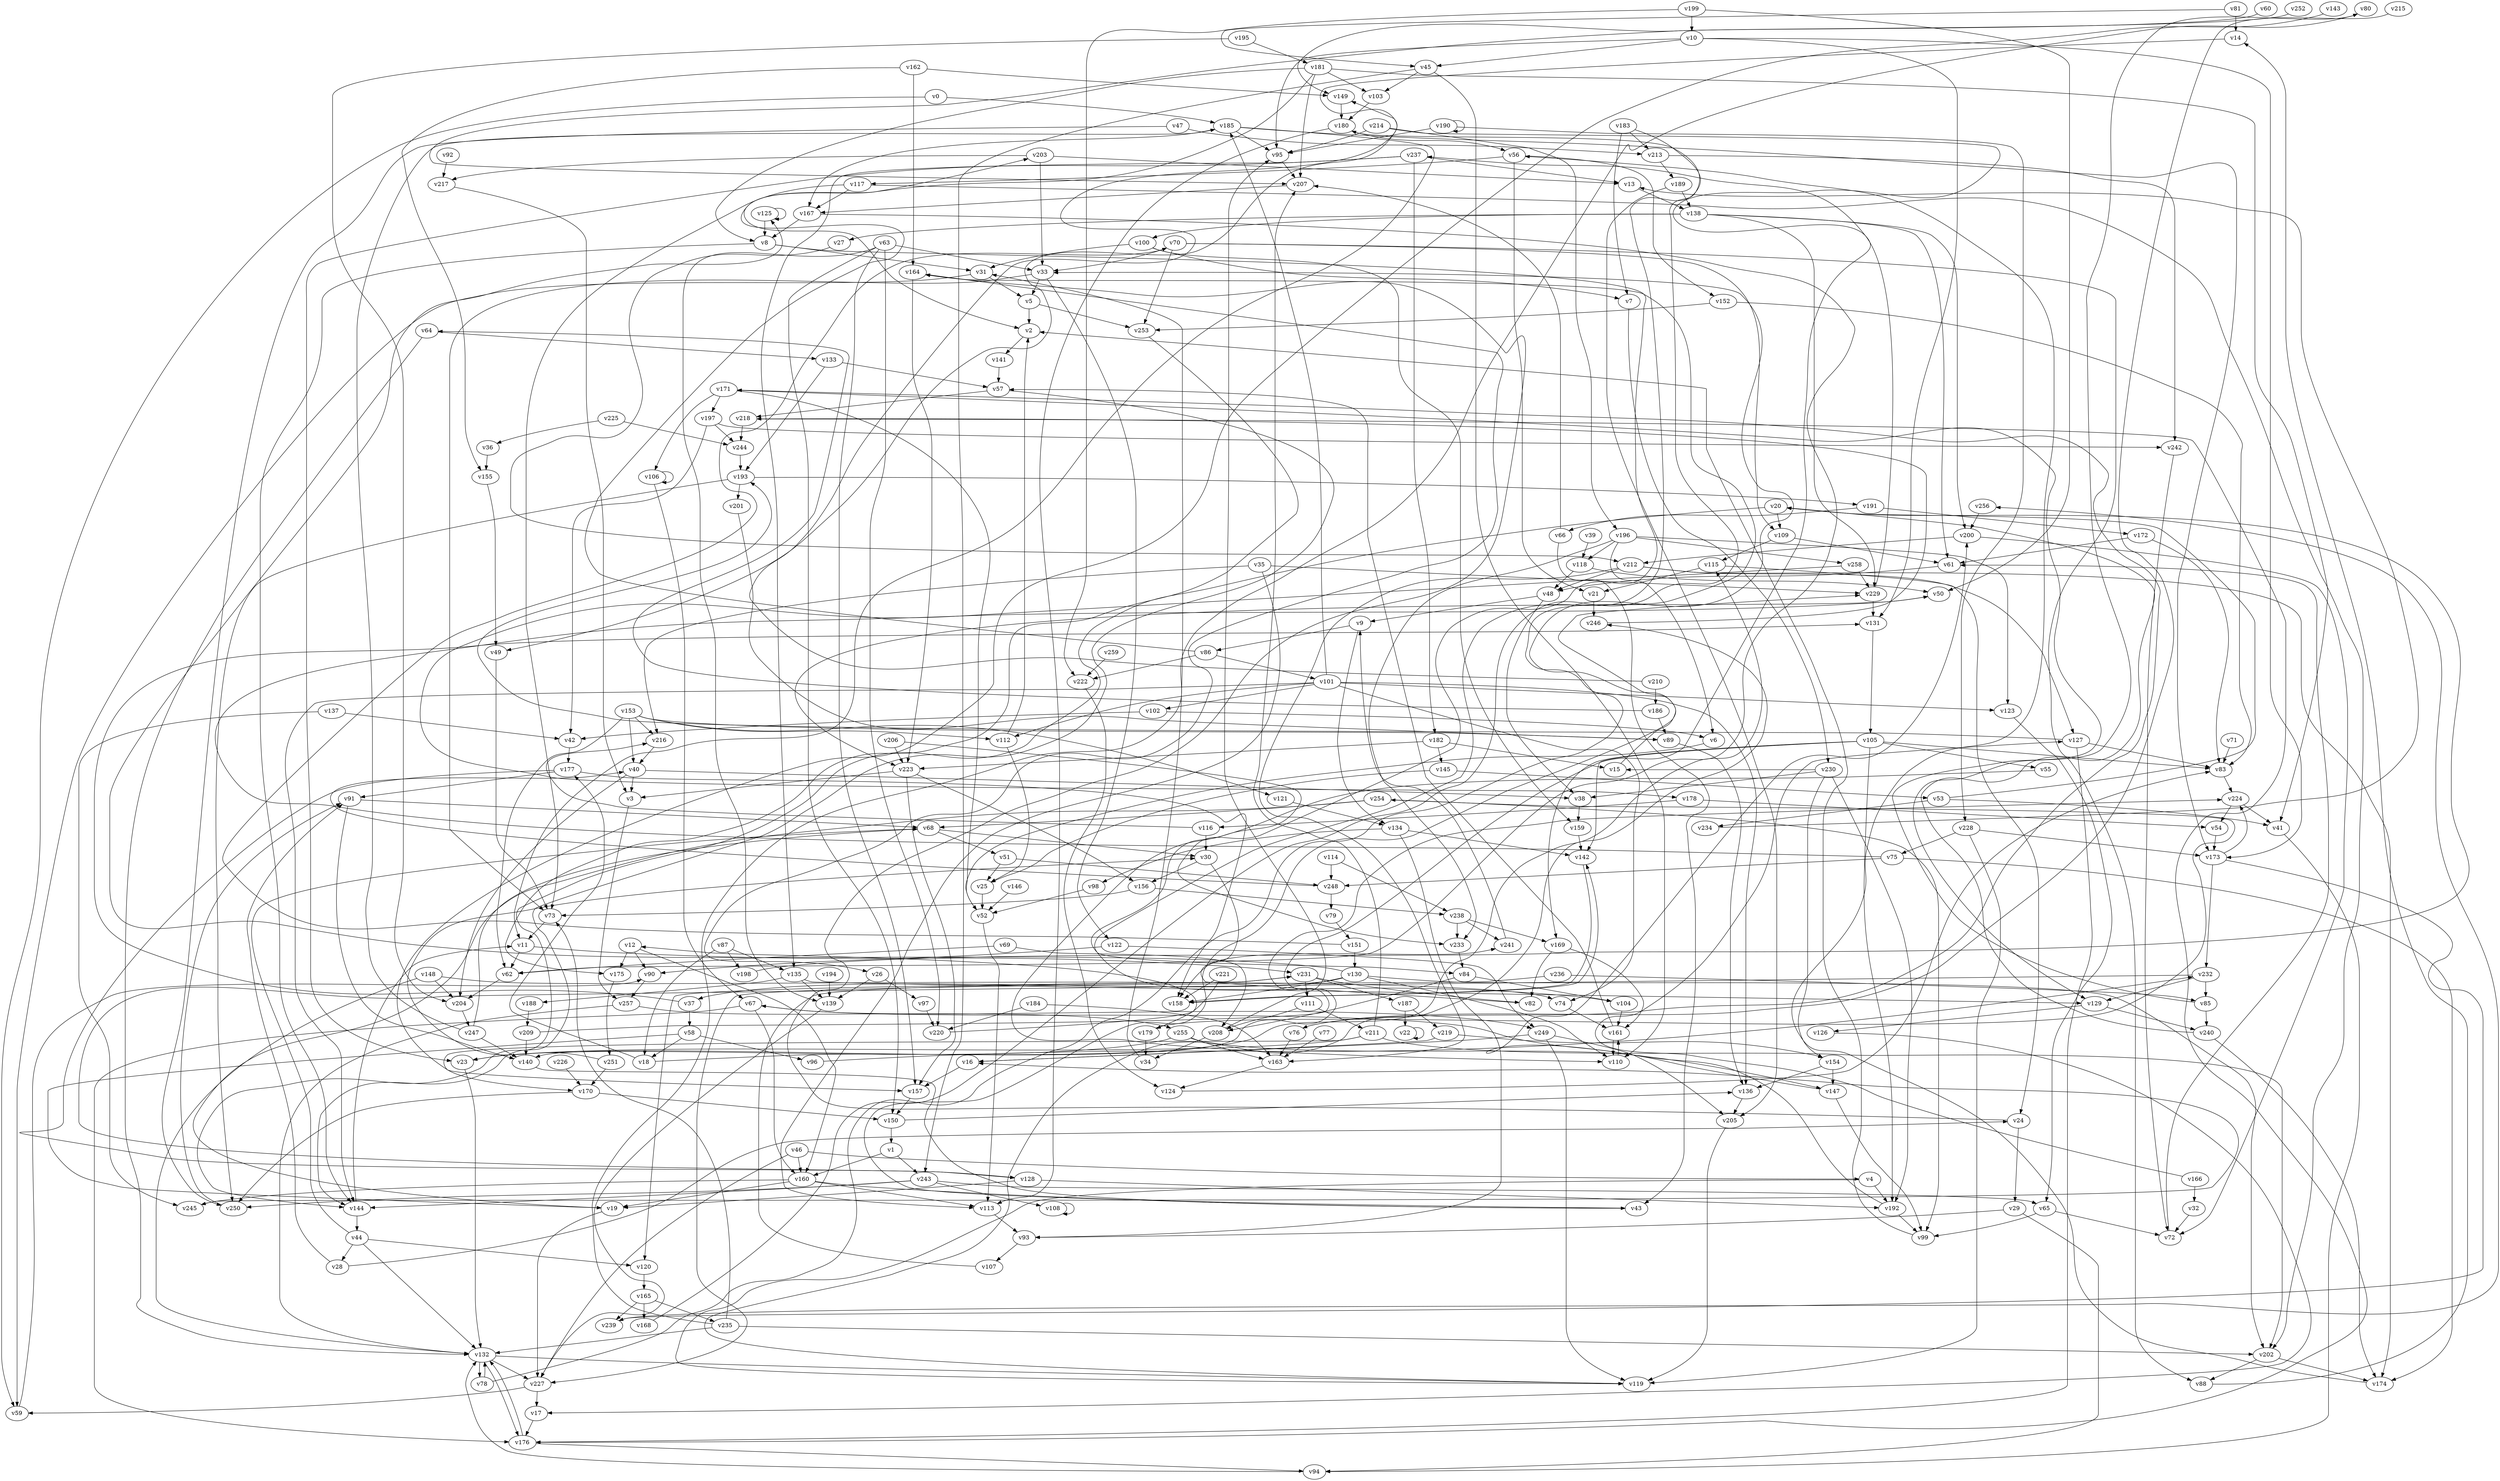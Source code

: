 // Benchmark game 387 - 260 vertices
// time_bound: 32
// targets: v103
digraph G {
    v0 [name="v0", player=0];
    v1 [name="v1", player=0];
    v2 [name="v2", player=1];
    v3 [name="v3", player=0];
    v4 [name="v4", player=0];
    v5 [name="v5", player=1];
    v6 [name="v6", player=0];
    v7 [name="v7", player=1];
    v8 [name="v8", player=1];
    v9 [name="v9", player=1];
    v10 [name="v10", player=0];
    v11 [name="v11", player=0];
    v12 [name="v12", player=1];
    v13 [name="v13", player=1];
    v14 [name="v14", player=0];
    v15 [name="v15", player=1];
    v16 [name="v16", player=1];
    v17 [name="v17", player=1];
    v18 [name="v18", player=0];
    v19 [name="v19", player=1];
    v20 [name="v20", player=1];
    v21 [name="v21", player=0];
    v22 [name="v22", player=1];
    v23 [name="v23", player=1];
    v24 [name="v24", player=0];
    v25 [name="v25", player=1];
    v26 [name="v26", player=0];
    v27 [name="v27", player=1];
    v28 [name="v28", player=0];
    v29 [name="v29", player=0];
    v30 [name="v30", player=1];
    v31 [name="v31", player=1];
    v32 [name="v32", player=0];
    v33 [name="v33", player=1];
    v34 [name="v34", player=0];
    v35 [name="v35", player=1];
    v36 [name="v36", player=0];
    v37 [name="v37", player=0];
    v38 [name="v38", player=0];
    v39 [name="v39", player=0];
    v40 [name="v40", player=0];
    v41 [name="v41", player=1];
    v42 [name="v42", player=0];
    v43 [name="v43", player=1];
    v44 [name="v44", player=0];
    v45 [name="v45", player=1];
    v46 [name="v46", player=0];
    v47 [name="v47", player=1];
    v48 [name="v48", player=1];
    v49 [name="v49", player=1];
    v50 [name="v50", player=1];
    v51 [name="v51", player=0];
    v52 [name="v52", player=1];
    v53 [name="v53", player=1];
    v54 [name="v54", player=1];
    v55 [name="v55", player=1];
    v56 [name="v56", player=1];
    v57 [name="v57", player=0];
    v58 [name="v58", player=1];
    v59 [name="v59", player=0];
    v60 [name="v60", player=0];
    v61 [name="v61", player=1];
    v62 [name="v62", player=0];
    v63 [name="v63", player=1];
    v64 [name="v64", player=0];
    v65 [name="v65", player=1];
    v66 [name="v66", player=0];
    v67 [name="v67", player=0];
    v68 [name="v68", player=1];
    v69 [name="v69", player=1];
    v70 [name="v70", player=0];
    v71 [name="v71", player=0];
    v72 [name="v72", player=1];
    v73 [name="v73", player=1];
    v74 [name="v74", player=1];
    v75 [name="v75", player=0];
    v76 [name="v76", player=1];
    v77 [name="v77", player=1];
    v78 [name="v78", player=0];
    v79 [name="v79", player=0];
    v80 [name="v80", player=0];
    v81 [name="v81", player=0];
    v82 [name="v82", player=1];
    v83 [name="v83", player=0];
    v84 [name="v84", player=1];
    v85 [name="v85", player=1];
    v86 [name="v86", player=1];
    v87 [name="v87", player=0];
    v88 [name="v88", player=0];
    v89 [name="v89", player=0];
    v90 [name="v90", player=1];
    v91 [name="v91", player=0];
    v92 [name="v92", player=0];
    v93 [name="v93", player=1];
    v94 [name="v94", player=0];
    v95 [name="v95", player=1];
    v96 [name="v96", player=1];
    v97 [name="v97", player=1];
    v98 [name="v98", player=1];
    v99 [name="v99", player=1];
    v100 [name="v100", player=1];
    v101 [name="v101", player=1];
    v102 [name="v102", player=0];
    v103 [name="v103", player=1, target=1];
    v104 [name="v104", player=1];
    v105 [name="v105", player=0];
    v106 [name="v106", player=1];
    v107 [name="v107", player=0];
    v108 [name="v108", player=0];
    v109 [name="v109", player=0];
    v110 [name="v110", player=0];
    v111 [name="v111", player=1];
    v112 [name="v112", player=1];
    v113 [name="v113", player=1];
    v114 [name="v114", player=0];
    v115 [name="v115", player=0];
    v116 [name="v116", player=1];
    v117 [name="v117", player=0];
    v118 [name="v118", player=0];
    v119 [name="v119", player=1];
    v120 [name="v120", player=0];
    v121 [name="v121", player=1];
    v122 [name="v122", player=1];
    v123 [name="v123", player=0];
    v124 [name="v124", player=0];
    v125 [name="v125", player=1];
    v126 [name="v126", player=1];
    v127 [name="v127", player=0];
    v128 [name="v128", player=0];
    v129 [name="v129", player=1];
    v130 [name="v130", player=1];
    v131 [name="v131", player=1];
    v132 [name="v132", player=1];
    v133 [name="v133", player=0];
    v134 [name="v134", player=1];
    v135 [name="v135", player=1];
    v136 [name="v136", player=0];
    v137 [name="v137", player=1];
    v138 [name="v138", player=0];
    v139 [name="v139", player=0];
    v140 [name="v140", player=0];
    v141 [name="v141", player=0];
    v142 [name="v142", player=0];
    v143 [name="v143", player=0];
    v144 [name="v144", player=0];
    v145 [name="v145", player=0];
    v146 [name="v146", player=0];
    v147 [name="v147", player=1];
    v148 [name="v148", player=1];
    v149 [name="v149", player=1];
    v150 [name="v150", player=0];
    v151 [name="v151", player=1];
    v152 [name="v152", player=1];
    v153 [name="v153", player=0];
    v154 [name="v154", player=1];
    v155 [name="v155", player=1];
    v156 [name="v156", player=1];
    v157 [name="v157", player=1];
    v158 [name="v158", player=1];
    v159 [name="v159", player=1];
    v160 [name="v160", player=1];
    v161 [name="v161", player=1];
    v162 [name="v162", player=0];
    v163 [name="v163", player=1];
    v164 [name="v164", player=0];
    v165 [name="v165", player=1];
    v166 [name="v166", player=0];
    v167 [name="v167", player=0];
    v168 [name="v168", player=1];
    v169 [name="v169", player=0];
    v170 [name="v170", player=0];
    v171 [name="v171", player=1];
    v172 [name="v172", player=1];
    v173 [name="v173", player=0];
    v174 [name="v174", player=1];
    v175 [name="v175", player=1];
    v176 [name="v176", player=1];
    v177 [name="v177", player=1];
    v178 [name="v178", player=0];
    v179 [name="v179", player=0];
    v180 [name="v180", player=0];
    v181 [name="v181", player=1];
    v182 [name="v182", player=0];
    v183 [name="v183", player=1];
    v184 [name="v184", player=0];
    v185 [name="v185", player=0];
    v186 [name="v186", player=0];
    v187 [name="v187", player=1];
    v188 [name="v188", player=0];
    v189 [name="v189", player=1];
    v190 [name="v190", player=1];
    v191 [name="v191", player=0];
    v192 [name="v192", player=1];
    v193 [name="v193", player=0];
    v194 [name="v194", player=0];
    v195 [name="v195", player=0];
    v196 [name="v196", player=1];
    v197 [name="v197", player=0];
    v198 [name="v198", player=0];
    v199 [name="v199", player=0];
    v200 [name="v200", player=0];
    v201 [name="v201", player=0];
    v202 [name="v202", player=0];
    v203 [name="v203", player=0];
    v204 [name="v204", player=0];
    v205 [name="v205", player=0];
    v206 [name="v206", player=0];
    v207 [name="v207", player=1];
    v208 [name="v208", player=1];
    v209 [name="v209", player=1];
    v210 [name="v210", player=1];
    v211 [name="v211", player=0];
    v212 [name="v212", player=1];
    v213 [name="v213", player=0];
    v214 [name="v214", player=0];
    v215 [name="v215", player=1];
    v216 [name="v216", player=1];
    v217 [name="v217", player=0];
    v218 [name="v218", player=1];
    v219 [name="v219", player=1];
    v220 [name="v220", player=1];
    v221 [name="v221", player=1];
    v222 [name="v222", player=1];
    v223 [name="v223", player=1];
    v224 [name="v224", player=1];
    v225 [name="v225", player=1];
    v226 [name="v226", player=0];
    v227 [name="v227", player=1];
    v228 [name="v228", player=0];
    v229 [name="v229", player=0];
    v230 [name="v230", player=0];
    v231 [name="v231", player=0];
    v232 [name="v232", player=1];
    v233 [name="v233", player=0];
    v234 [name="v234", player=1];
    v235 [name="v235", player=1];
    v236 [name="v236", player=1];
    v237 [name="v237", player=1];
    v238 [name="v238", player=0];
    v239 [name="v239", player=1];
    v240 [name="v240", player=0];
    v241 [name="v241", player=1];
    v242 [name="v242", player=0];
    v243 [name="v243", player=1];
    v244 [name="v244", player=1];
    v245 [name="v245", player=0];
    v246 [name="v246", player=1];
    v247 [name="v247", player=1];
    v248 [name="v248", player=1];
    v249 [name="v249", player=0];
    v250 [name="v250", player=1];
    v251 [name="v251", player=1];
    v252 [name="v252", player=0];
    v253 [name="v253", player=0];
    v254 [name="v254", player=0];
    v255 [name="v255", player=1];
    v256 [name="v256", player=0];
    v257 [name="v257", player=1];
    v258 [name="v258", player=0];
    v259 [name="v259", player=1];

    v0 -> v185;
    v1 -> v243;
    v2 -> v141;
    v3 -> v257;
    v4 -> v119 [constraint="t < 10"];
    v5 -> v2;
    v6 -> v52 [constraint="t mod 3 == 2"];
    v7 -> v230;
    v8 -> v233 [constraint="t mod 5 == 3"];
    v9 -> v134;
    v10 -> v95;
    v11 -> v62;
    v12 -> v175;
    v13 -> v138;
    v14 -> v49 [constraint="t >= 4"];
    v15 -> v33 [constraint="t >= 3"];
    v16 -> v157;
    v17 -> v176;
    v18 -> v115 [constraint="t < 9"];
    v19 -> v227;
    v20 -> v144 [constraint="t < 12"];
    v21 -> v246;
    v22 -> v22;
    v23 -> v132;
    v24 -> v164 [constraint="t < 10"];
    v25 -> v52;
    v26 -> v97;
    v27 -> v212 [constraint="t < 8"];
    v28 -> v24 [constraint="t mod 5 == 3"];
    v29 -> v93;
    v30 -> v156;
    v31 -> v5;
    v32 -> v72;
    v33 -> v122;
    v34 -> v31;
    v35 -> v113 [constraint="t < 14"];
    v36 -> v155;
    v37 -> v131 [constraint="t >= 4"];
    v38 -> v159;
    v39 -> v118;
    v40 -> v38;
    v41 -> v94;
    v42 -> v177;
    v43 -> v229 [constraint="t < 10"];
    v44 -> v132;
    v45 -> v110;
    v46 -> v227;
    v47 -> v213;
    v48 -> v9;
    v49 -> v73;
    v50 -> v223 [constraint="t mod 2 == 1"];
    v51 -> v25;
    v52 -> v113;
    v53 -> v20 [constraint="t mod 3 == 1"];
    v54 -> v173;
    v55 -> v110 [constraint="t >= 5"];
    v56 -> v21;
    v57 -> v144 [constraint="t mod 4 == 2"];
    v58 -> v19 [constraint="t >= 1"];
    v59 -> v90 [constraint="t mod 5 == 0"];
    v60 -> v149 [constraint="t < 9"];
    v61 -> v48;
    v62 -> v204;
    v63 -> v139;
    v64 -> v133;
    v65 -> v72;
    v66 -> v43;
    v67 -> v160;
    v68 -> v30;
    v69 -> v208;
    v70 -> v88;
    v71 -> v83;
    v72 -> v61;
    v73 -> v11;
    v74 -> v161;
    v75 -> v50 [constraint="t >= 4"];
    v76 -> v171 [constraint="t mod 2 == 1"];
    v77 -> v163;
    v78 -> v164 [constraint="t >= 1"];
    v79 -> v151;
    v80 -> v129 [constraint="t >= 1"];
    v81 -> v45 [constraint="t mod 4 == 3"];
    v82 -> v241 [constraint="t < 15"];
    v83 -> v224;
    v84 -> v104;
    v85 -> v171 [constraint="t < 7"];
    v86 -> v203 [constraint="t < 7"];
    v87 -> v135;
    v88 -> v14 [constraint="t >= 5"];
    v89 -> v136;
    v90 -> v257;
    v91 -> v68;
    v92 -> v217;
    v93 -> v107;
    v94 -> v132;
    v95 -> v207;
    v96 -> v232 [constraint="t >= 3"];
    v97 -> v220;
    v98 -> v52;
    v99 -> v2;
    v100 -> v7 [constraint="t mod 3 == 2"];
    v101 -> v136;
    v102 -> v42;
    v103 -> v180;
    v104 -> v161;
    v105 -> v192;
    v106 -> v106 [constraint="t mod 3 == 0"];
    v107 -> v231;
    v108 -> v108;
    v109 -> v115;
    v110 -> v161;
    v111 -> v211;
    v112 -> v25;
    v113 -> v93;
    v114 -> v248;
    v115 -> v21;
    v116 -> v216 [constraint="t mod 5 == 4"];
    v117 -> v73;
    v118 -> v50;
    v119 -> v246 [constraint="t >= 4"];
    v120 -> v165;
    v121 -> v134;
    v122 -> v90;
    v123 -> v65;
    v124 -> v83 [constraint="t >= 3"];
    v125 -> v125;
    v126 -> v17 [constraint="t mod 2 == 0"];
    v127 -> v193 [constraint="t >= 5"];
    v128 -> v19;
    v129 -> v126;
    v130 -> v125 [constraint="t >= 2"];
    v131 -> v105;
    v132 -> v78;
    v133 -> v57;
    v134 -> v93;
    v135 -> v129;
    v136 -> v205;
    v137 -> v245;
    v138 -> v61;
    v139 -> v227 [constraint="t < 12"];
    v140 -> v43 [constraint="t >= 2"];
    v141 -> v57;
    v142 -> v158 [constraint="t mod 2 == 1"];
    v143 -> v170 [constraint="t mod 3 == 0"];
    v144 -> v44;
    v145 -> v53;
    v146 -> v52;
    v147 -> v200 [constraint="t < 9"];
    v148 -> v204;
    v149 -> v180;
    v150 -> v136 [constraint="t mod 4 == 2"];
    v151 -> v70 [constraint="t < 12"];
    v152 -> v253;
    v153 -> v121 [constraint="t < 13"];
    v154 -> v147;
    v155 -> v49;
    v156 -> v73;
    v157 -> v150;
    v158 -> v142 [constraint="t mod 4 == 3"];
    v159 -> v142;
    v160 -> v113;
    v161 -> v57;
    v162 -> v149;
    v163 -> v124;
    v164 -> v26 [constraint="t >= 2"];
    v165 -> v168;
    v166 -> v127 [constraint="t mod 3 == 0"];
    v167 -> v62 [constraint="t mod 2 == 1"];
    v168 -> v180 [constraint="t < 15"];
    v169 -> v82;
    v170 -> v150;
    v171 -> v52;
    v172 -> v83;
    v173 -> v239 [constraint="t >= 1"];
    v174 -> v56 [constraint="t >= 4"];
    v175 -> v251;
    v176 -> v94;
    v177 -> v128 [constraint="t >= 5"];
    v178 -> v54;
    v179 -> v254 [constraint="t mod 2 == 1"];
    v180 -> v56;
    v181 -> v2 [constraint="t < 9"];
    v182 -> v145;
    v183 -> v104 [constraint="t mod 4 == 0"];
    v184 -> v220;
    v185 -> v11 [constraint="t < 15"];
    v186 -> v64 [constraint="t >= 2"];
    v187 -> v219;
    v188 -> v209;
    v189 -> v205;
    v190 -> v190;
    v191 -> v66;
    v192 -> v67 [constraint="t >= 1"];
    v193 -> v191;
    v194 -> v139;
    v195 -> v181;
    v196 -> v258;
    v197 -> v242;
    v198 -> v20 [constraint="t < 11"];
    v199 -> v222;
    v200 -> v212;
    v201 -> v89 [constraint="t < 10"];
    v202 -> v88;
    v203 -> v33;
    v204 -> v247;
    v205 -> v119;
    v206 -> v84 [constraint="t < 10"];
    v207 -> v167;
    v208 -> v34;
    v209 -> v224 [constraint="t >= 3"];
    v210 -> v149 [constraint="t mod 5 == 1"];
    v211 -> v157 [constraint="t mod 3 == 1"];
    v212 -> v127;
    v213 -> v189;
    v214 -> v140 [constraint="t < 9"];
    v215 -> v76 [constraint="t mod 3 == 2"];
    v216 -> v40;
    v217 -> v3;
    v218 -> v176 [constraint="t < 6"];
    v219 -> v16;
    v220 -> v12 [constraint="t >= 4"];
    v221 -> v158;
    v222 -> v124;
    v223 -> v156;
    v224 -> v41;
    v225 -> v36;
    v226 -> v170;
    v227 -> v17;
    v228 -> v173;
    v229 -> v131;
    v230 -> v15 [constraint="t < 13"];
    v231 -> v82;
    v232 -> v128 [constraint="t mod 2 == 0"];
    v233 -> v84;
    v234 -> v13 [constraint="t < 9"];
    v235 -> v80 [constraint="t >= 1"];
    v236 -> v85;
    v237 -> v182;
    v238 -> v233;
    v239 -> v256 [constraint="t >= 3"];
    v240 -> v20 [constraint="t >= 5"];
    v241 -> v9;
    v242 -> v72;
    v243 -> v65;
    v244 -> v193;
    v245 -> v16 [constraint="t < 11"];
    v246 -> v218 [constraint="t >= 5"];
    v247 -> v140;
    v248 -> v40 [constraint="t >= 1"];
    v249 -> v205;
    v250 -> v91;
    v251 -> v30 [constraint="t mod 2 == 1"];
    v252 -> v207 [constraint="t mod 2 == 0"];
    v253 -> v175 [constraint="t >= 5"];
    v254 -> v19 [constraint="t < 12"];
    v255 -> v147;
    v256 -> v200;
    v257 -> v132;
    v258 -> v178 [constraint="t < 9"];
    v259 -> v222;
    v171 -> v106;
    v46 -> v160;
    v186 -> v89;
    v44 -> v28;
    v5 -> v253;
    v182 -> v15;
    v138 -> v27;
    v81 -> v14;
    v243 -> v108;
    v230 -> v154;
    v101 -> v112;
    v237 -> v23;
    v160 -> v19;
    v151 -> v130;
    v154 -> v136;
    v196 -> v6;
    v105 -> v142;
    v132 -> v176;
    v101 -> v185;
    v117 -> v202;
    v24 -> v29;
    v232 -> v85;
    v235 -> v132;
    v196 -> v233;
    v228 -> v119;
    v238 -> v169;
    v211 -> v202;
    v206 -> v223;
    v218 -> v244;
    v10 -> v131;
    v63 -> v220;
    v199 -> v50;
    v177 -> v158;
    v176 -> v132;
    v238 -> v241;
    v208 -> v95;
    v195 -> v204;
    v162 -> v164;
    v177 -> v91;
    v153 -> v62;
    v165 -> v235;
    v46 -> v4;
    v67 -> v176;
    v10 -> v45;
    v26 -> v139;
    v70 -> v253;
    v91 -> v140;
    v133 -> v193;
    v181 -> v103;
    v84 -> v208;
    v115 -> v24;
    v69 -> v62;
    v191 -> v172;
    v64 -> v132;
    v240 -> v174;
    v128 -> v192;
    v248 -> v79;
    v37 -> v58;
    v189 -> v138;
    v182 -> v223;
    v45 -> v103;
    v30 -> v158;
    v185 -> v173;
    v138 -> v229;
    v223 -> v157;
    v181 -> v8;
    v63 -> v150;
    v229 -> v237;
    v192 -> v99;
    v171 -> v197;
    v193 -> v250;
    v237 -> v135;
    v255 -> v23;
    v28 -> v91;
    v153 -> v112;
    v196 -> v118;
    v132 -> v227;
    v221 -> v179;
    v111 -> v208;
    v153 -> v216;
    v135 -> v188;
    v219 -> v154;
    v160 -> v245;
    v214 -> v196;
    v45 -> v243;
    v199 -> v10;
    v33 -> v73;
    v197 -> v244;
    v75 -> v174;
    v33 -> v5;
    v224 -> v54;
    v134 -> v142;
    v0 -> v59;
    v47 -> v250;
    v67 -> v249;
    v237 -> v13;
    v20 -> v109;
    v183 -> v7;
    v231 -> v111;
    v184 -> v163;
    v138 -> v200;
    v156 -> v238;
    v230 -> v192;
    v190 -> v228;
    v251 -> v170;
    v235 -> v73;
    v200 -> v72;
    v101 -> v74;
    v112 -> v2;
    v130 -> v37;
    v179 -> v34;
    v105 -> v55;
    v145 -> v25;
    v70 -> v33;
    v211 -> v207;
    v132 -> v119;
    v31 -> v59;
    v173 -> v224;
    v56 -> v152;
    v117 -> v167;
    v164 -> v223;
    v181 -> v207;
    v225 -> v244;
    v1 -> v160;
    v116 -> v30;
    v247 -> v185;
    v114 -> v238;
    v44 -> v120;
    v254 -> v99;
    v148 -> v132;
    v75 -> v248;
    v100 -> v31;
    v106 -> v67;
    v144 -> v11;
    v127 -> v176;
    v231 -> v120;
    v247 -> v68;
    v150 -> v1;
    v70 -> v109;
    v169 -> v161;
    v12 -> v160;
    v213 -> v242;
    v211 -> v23;
    v122 -> v249;
    v166 -> v32;
    v209 -> v140;
    v109 -> v61;
    v101 -> v123;
    v223 -> v3;
    v63 -> v33;
    v125 -> v8;
    v86 -> v222;
    v212 -> v163;
    v53 -> v41;
    v185 -> v167;
    v48 -> v38;
    v203 -> v217;
    v57 -> v218;
    v35 -> v216;
    v130 -> v110;
    v160 -> v43;
    v152 -> v83;
    v230 -> v38;
    v212 -> v174;
    v85 -> v240;
    v101 -> v102;
    v18 -> v177;
    v180 -> v113;
    v100 -> v159;
    v249 -> v119;
    v118 -> v48;
    v255 -> v163;
    v101 -> v144;
    v196 -> v123;
    v51 -> v248;
    v173 -> v232;
    v243 -> v250;
    v231 -> v187;
    v138 -> v100;
    v87 -> v18;
    v161 -> v110;
    v185 -> v95;
    v8 -> v144;
    v65 -> v99;
    v9 -> v86;
    v153 -> v40;
    v35 -> v229;
    v249 -> v16;
    v162 -> v155;
    v257 -> v255;
    v187 -> v22;
    v212 -> v48;
    v170 -> v250;
    v172 -> v61;
    v147 -> v99;
    v58 -> v18;
    v135 -> v139;
    v227 -> v59;
    v134 -> v98;
    v202 -> v174;
    v10 -> v173;
    v129 -> v240;
    v105 -> v83;
    v40 -> v3;
    v105 -> v169;
    v29 -> v94;
    v40 -> v204;
    v12 -> v90;
    v53 -> v234;
    v153 -> v89;
    v130 -> v202;
    v214 -> v95;
    v254 -> v68;
    v56 -> v117;
    v228 -> v75;
    v78 -> v132;
    v190 -> v95;
    v165 -> v239;
    v58 -> v96;
    v4 -> v192;
    v8 -> v31;
    v183 -> v213;
    v193 -> v201;
    v87 -> v198;
    v86 -> v101;
    v210 -> v186;
    v44 -> v68;
    v76 -> v163;
    v63 -> v157;
    v181 -> v41;
    v178 -> v116;
    v102 -> v6;
    v236 -> v227;
    v232 -> v129;
    v197 -> v42;
    v258 -> v229;
    v130 -> v158;
    v11 -> v231;
    v148 -> v74;
    v137 -> v42;
    v243 -> v144;
    v203 -> v13;
    v66 -> v207;
    v68 -> v51;
    v167 -> v8;
    v235 -> v202;
    v127 -> v83;
}
